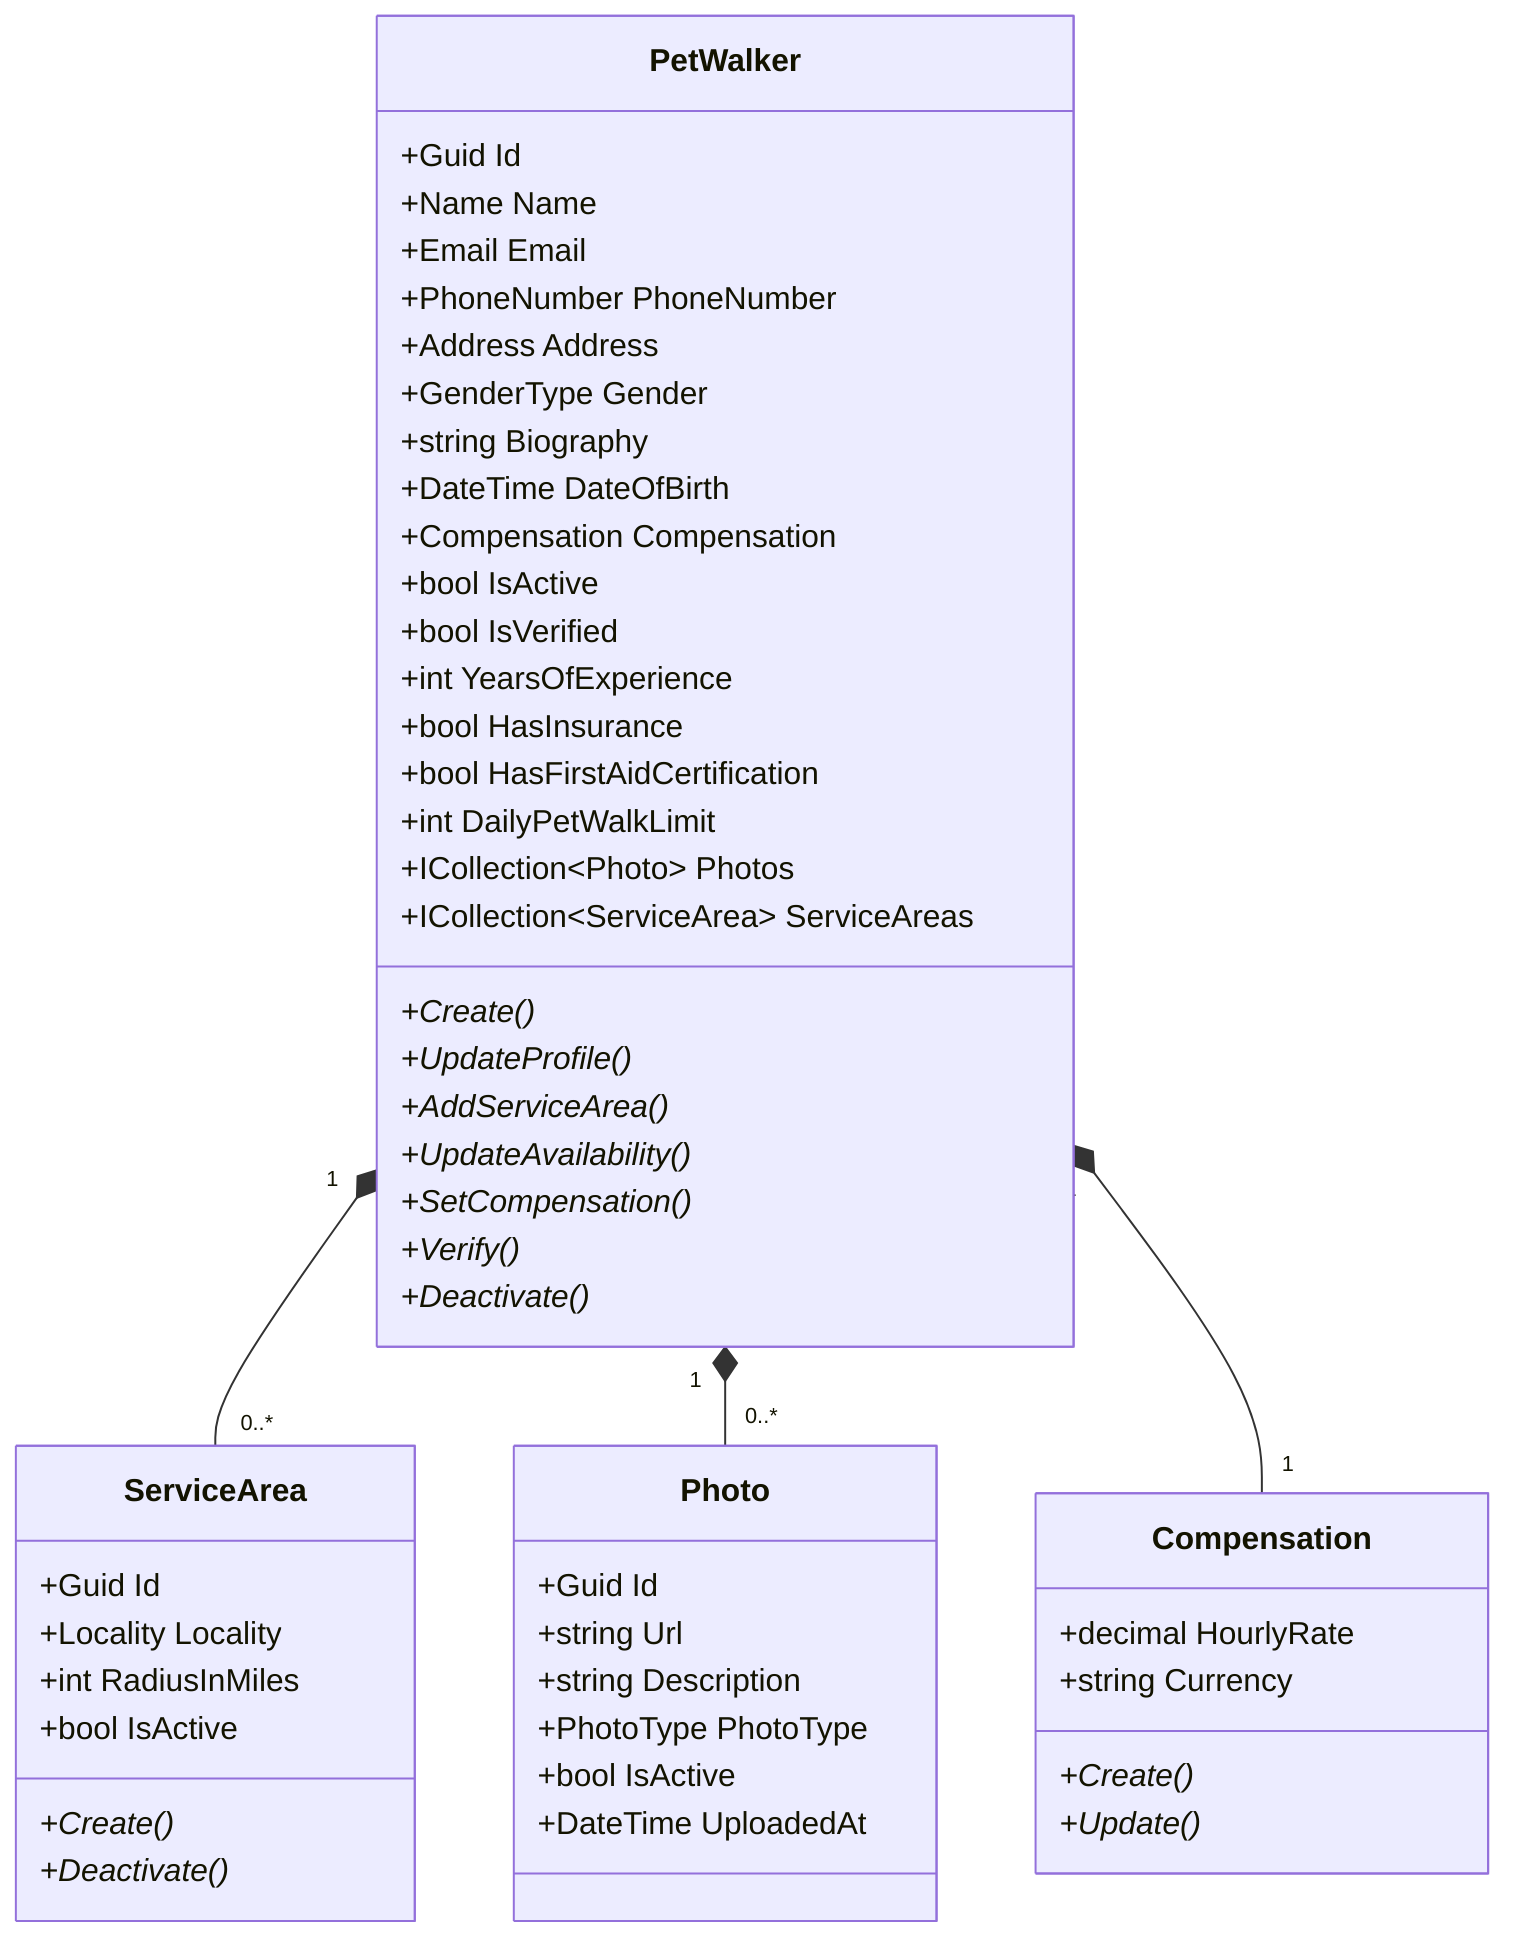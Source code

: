 classDiagram
    class PetWalker {
        +Guid Id
        +Name Name
        +Email Email
        +PhoneNumber PhoneNumber
        +Address Address
        +GenderType Gender
        +string Biography
        +DateTime DateOfBirth
        +Compensation Compensation
        +bool IsActive
        +bool IsVerified
        +int YearsOfExperience
        +bool HasInsurance
        +bool HasFirstAidCertification
        +int DailyPetWalkLimit
        +ICollection~Photo~ Photos
        +ICollection~ServiceArea~ ServiceAreas
        +Create()*
        +UpdateProfile()*
        +AddServiceArea()*
        +UpdateAvailability()*
        +SetCompensation()*
        +Verify()*
        +Deactivate()*
    }

    class ServiceArea {
        +Guid Id
        +Locality Locality
        +int RadiusInMiles
        +bool IsActive
        +Create()*
        +Deactivate()*
    }

    class Photo {
        +Guid Id
        +string Url
        +string Description
        +PhotoType PhotoType
        +bool IsActive
        +DateTime UploadedAt
    }

    class Compensation {
        +decimal HourlyRate
        +string Currency
        +Create()*
        +Update()*
    }

    PetWalker "1" *-- "0..*" ServiceArea
    PetWalker "1" *-- "0..*" Photo
    PetWalker "1" *-- "1" Compensation